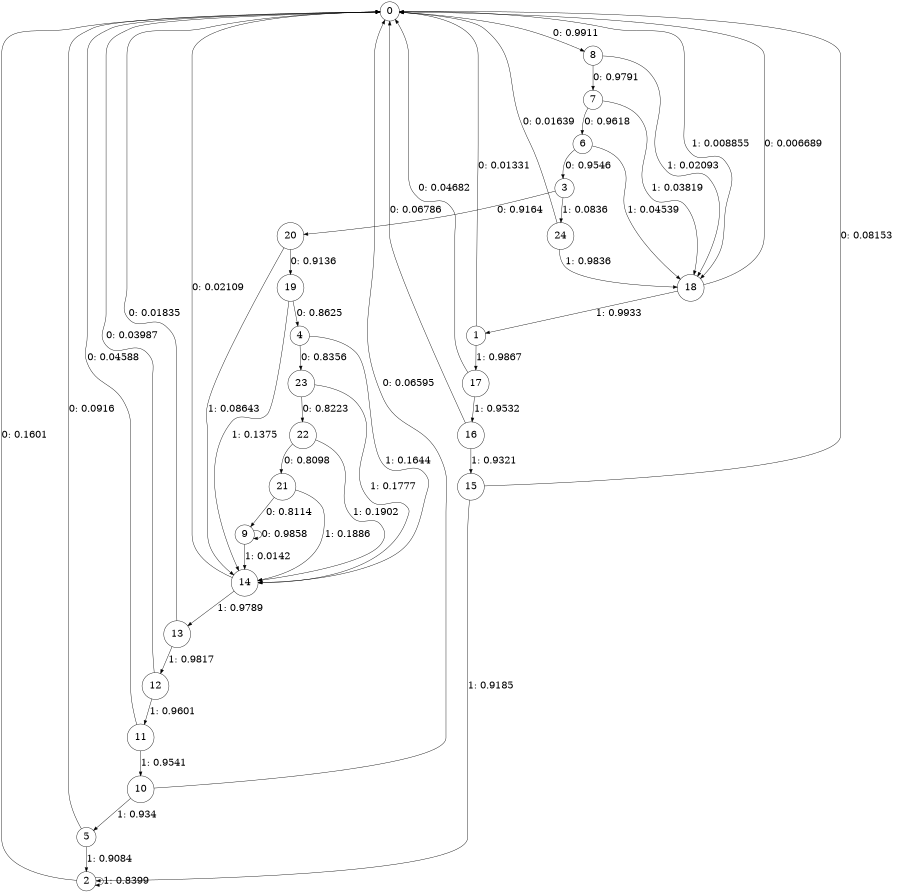digraph "ch1_both_grouped_df_L12" {
size = "6,8.5";
ratio = "fill";
node [shape = circle];
node [fontsize = 24];
edge [fontsize = 24];
0 -> 8 [label = "0: 0.9911   "];
0 -> 18 [label = "1: 0.008855  "];
1 -> 0 [label = "0: 0.01331  "];
1 -> 17 [label = "1: 0.9867   "];
2 -> 0 [label = "0: 0.1601   "];
2 -> 2 [label = "1: 0.8399   "];
3 -> 20 [label = "0: 0.9164   "];
3 -> 24 [label = "1: 0.0836   "];
4 -> 23 [label = "0: 0.8356   "];
4 -> 14 [label = "1: 0.1644   "];
5 -> 0 [label = "0: 0.0916   "];
5 -> 2 [label = "1: 0.9084   "];
6 -> 3 [label = "0: 0.9546   "];
6 -> 18 [label = "1: 0.04539  "];
7 -> 6 [label = "0: 0.9618   "];
7 -> 18 [label = "1: 0.03819  "];
8 -> 7 [label = "0: 0.9791   "];
8 -> 18 [label = "1: 0.02093  "];
9 -> 9 [label = "0: 0.9858   "];
9 -> 14 [label = "1: 0.0142   "];
10 -> 0 [label = "0: 0.06595  "];
10 -> 5 [label = "1: 0.934    "];
11 -> 0 [label = "0: 0.04588  "];
11 -> 10 [label = "1: 0.9541   "];
12 -> 0 [label = "0: 0.03987  "];
12 -> 11 [label = "1: 0.9601   "];
13 -> 0 [label = "0: 0.01835  "];
13 -> 12 [label = "1: 0.9817   "];
14 -> 0 [label = "0: 0.02109  "];
14 -> 13 [label = "1: 0.9789   "];
15 -> 0 [label = "0: 0.08153  "];
15 -> 2 [label = "1: 0.9185   "];
16 -> 0 [label = "0: 0.06786  "];
16 -> 15 [label = "1: 0.9321   "];
17 -> 0 [label = "0: 0.04682  "];
17 -> 16 [label = "1: 0.9532   "];
18 -> 0 [label = "0: 0.006689  "];
18 -> 1 [label = "1: 0.9933   "];
19 -> 4 [label = "0: 0.8625   "];
19 -> 14 [label = "1: 0.1375   "];
20 -> 19 [label = "0: 0.9136   "];
20 -> 14 [label = "1: 0.08643  "];
21 -> 9 [label = "0: 0.8114   "];
21 -> 14 [label = "1: 0.1886   "];
22 -> 21 [label = "0: 0.8098   "];
22 -> 14 [label = "1: 0.1902   "];
23 -> 22 [label = "0: 0.8223   "];
23 -> 14 [label = "1: 0.1777   "];
24 -> 0 [label = "0: 0.01639  "];
24 -> 18 [label = "1: 0.9836   "];
}